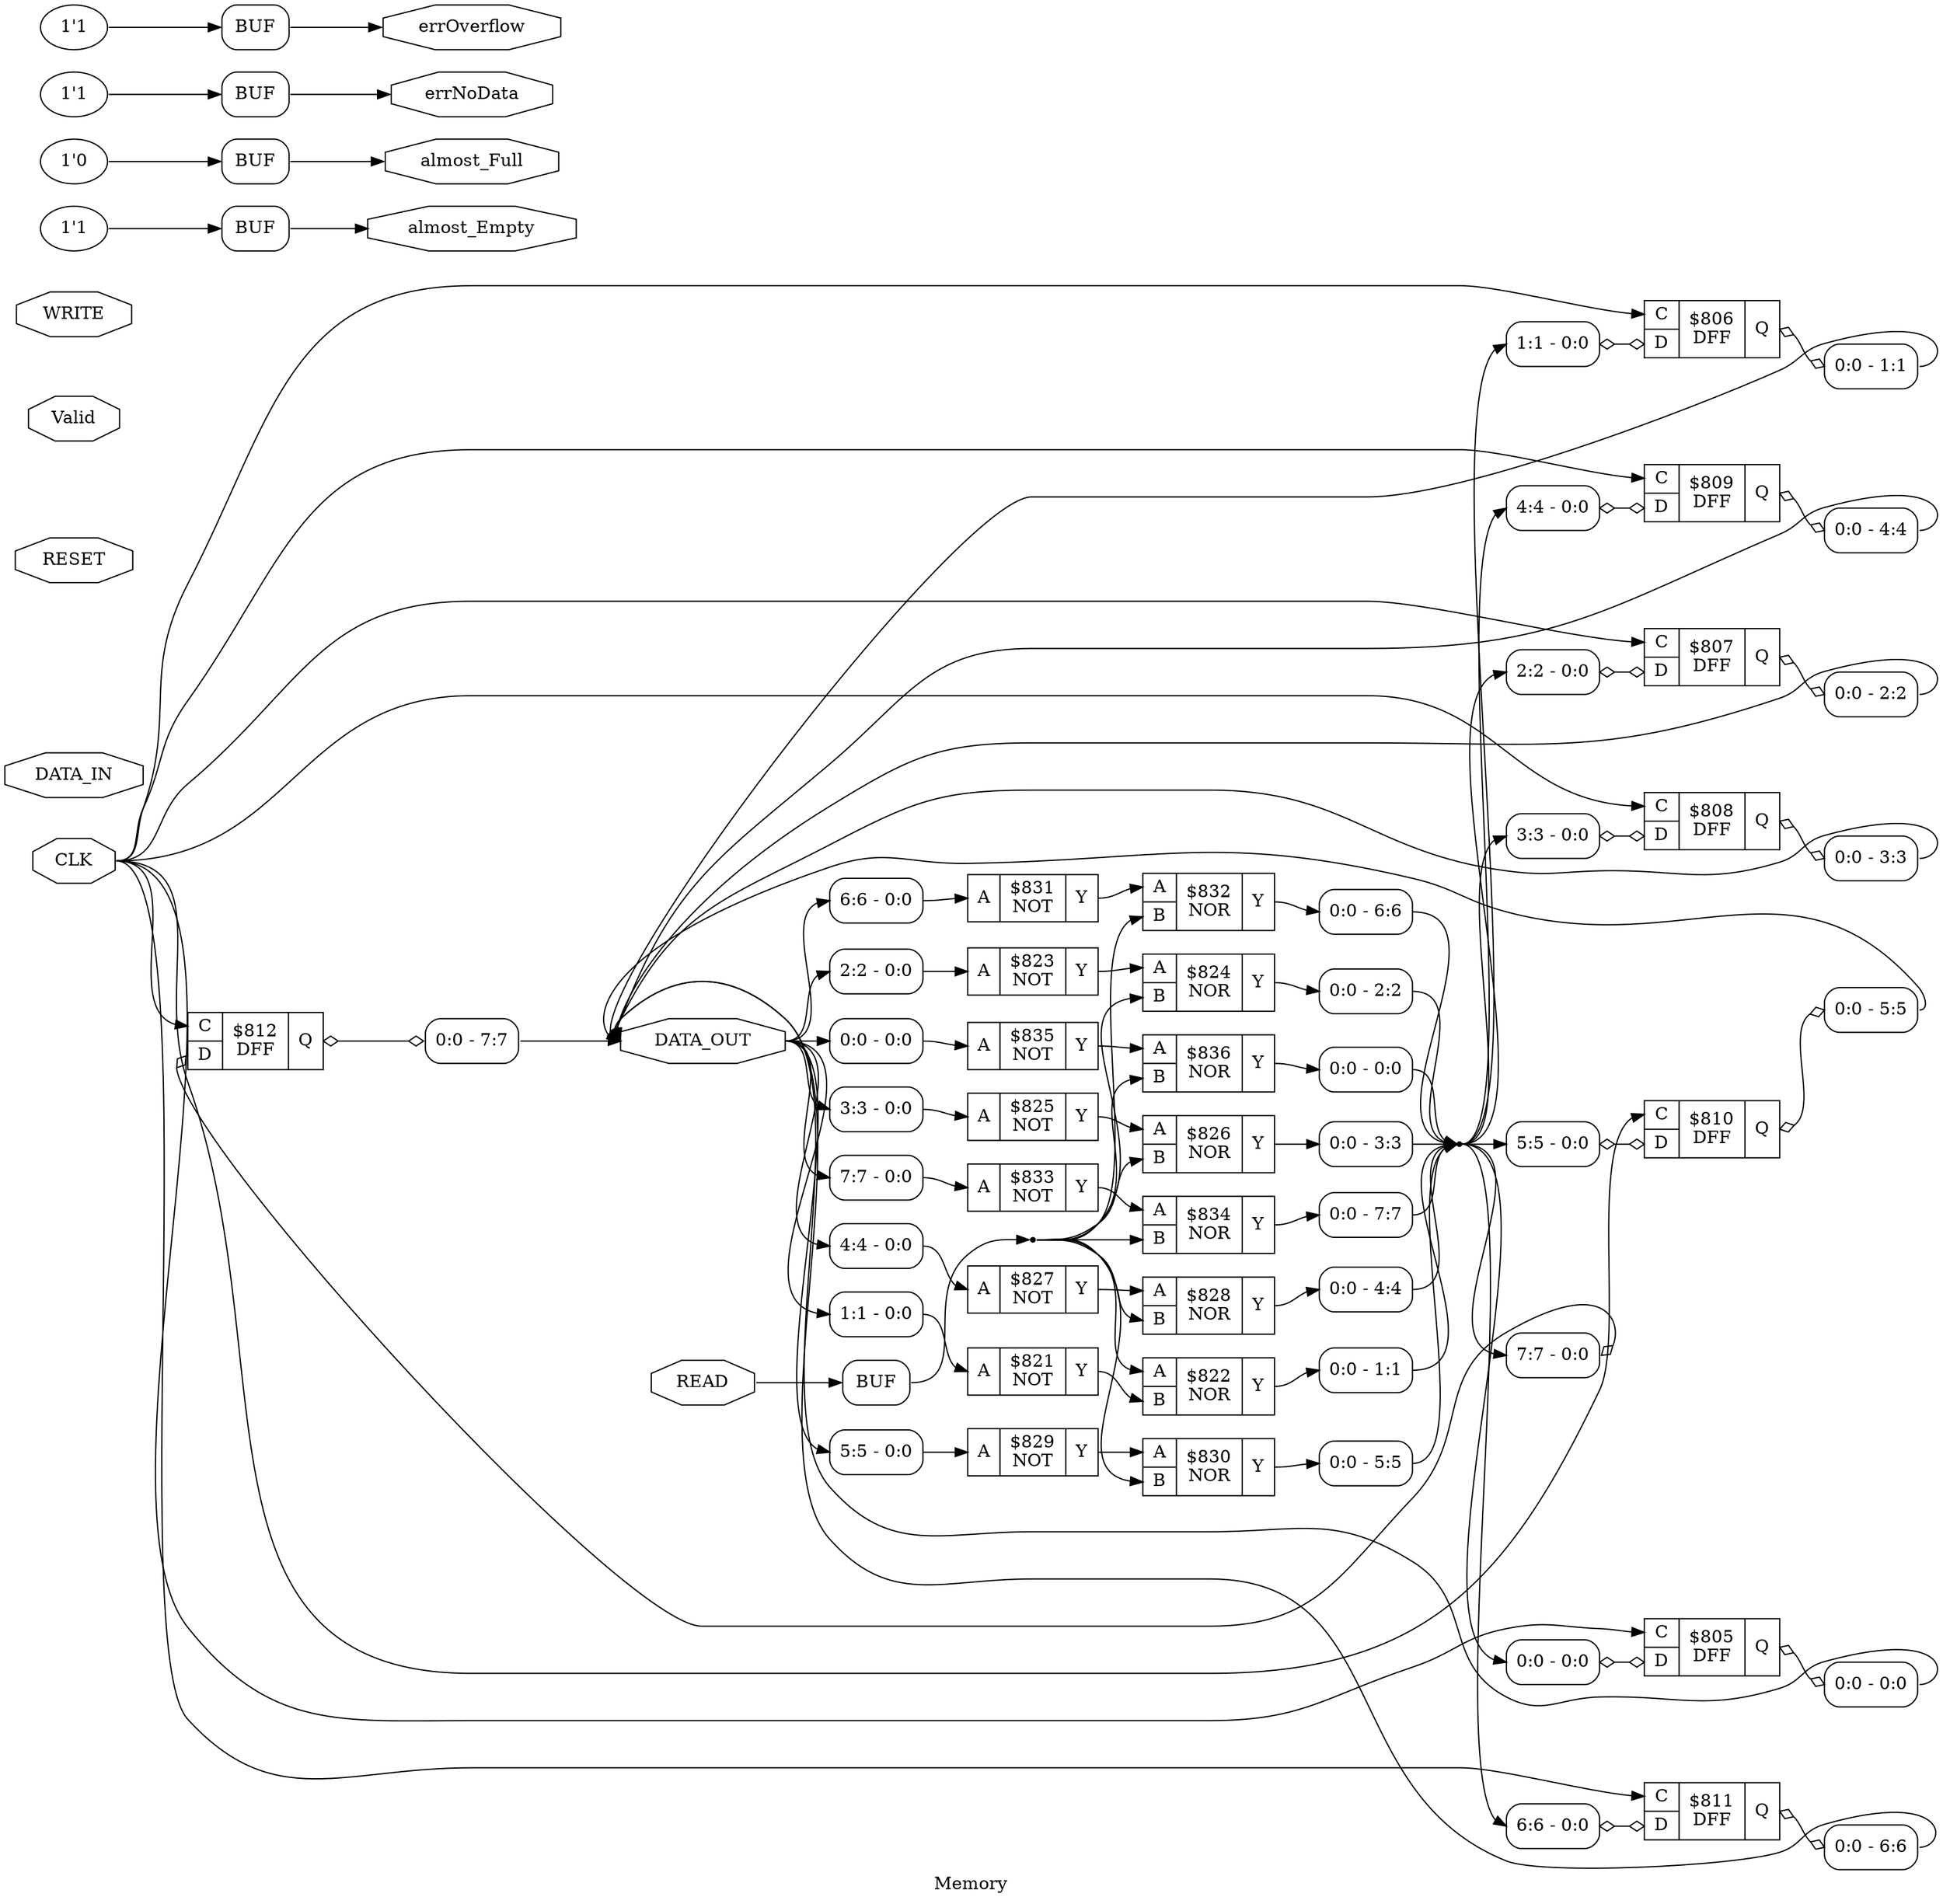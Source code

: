 digraph "Memory" {
label="Memory";
rankdir="LR";
remincross=true;
n29 [ shape=octagon, label="CLK", color="black", fontcolor="black" ];
n30 [ shape=octagon, label="DATA_IN", color="black", fontcolor="black" ];
n31 [ shape=octagon, label="DATA_OUT", color="black", fontcolor="black" ];
n32 [ shape=octagon, label="READ", color="black", fontcolor="black" ];
n33 [ shape=octagon, label="RESET", color="black", fontcolor="black" ];
n34 [ shape=octagon, label="Valid", color="black", fontcolor="black" ];
n35 [ shape=octagon, label="WRITE", color="black", fontcolor="black" ];
n36 [ shape=octagon, label="almost_Empty", color="black", fontcolor="black" ];
n37 [ shape=octagon, label="almost_Full", color="black", fontcolor="black" ];
n38 [ shape=octagon, label="errNoData", color="black", fontcolor="black" ];
n39 [ shape=octagon, label="errOverflow", color="black", fontcolor="black" ];
c42 [ shape=record, label="{{<p40> A}|$821\nNOT|{<p41> Y}}" ];
c44 [ shape=record, label="{{<p40> A|<p43> B}|$822\nNOR|{<p41> Y}}" ];
c45 [ shape=record, label="{{<p40> A}|$823\nNOT|{<p41> Y}}" ];
c46 [ shape=record, label="{{<p40> A|<p43> B}|$824\nNOR|{<p41> Y}}" ];
c47 [ shape=record, label="{{<p40> A}|$825\nNOT|{<p41> Y}}" ];
c48 [ shape=record, label="{{<p40> A|<p43> B}|$826\nNOR|{<p41> Y}}" ];
c49 [ shape=record, label="{{<p40> A}|$827\nNOT|{<p41> Y}}" ];
c50 [ shape=record, label="{{<p40> A|<p43> B}|$828\nNOR|{<p41> Y}}" ];
c51 [ shape=record, label="{{<p40> A}|$829\nNOT|{<p41> Y}}" ];
c52 [ shape=record, label="{{<p40> A|<p43> B}|$830\nNOR|{<p41> Y}}" ];
c53 [ shape=record, label="{{<p40> A}|$831\nNOT|{<p41> Y}}" ];
c54 [ shape=record, label="{{<p40> A|<p43> B}|$832\nNOR|{<p41> Y}}" ];
c55 [ shape=record, label="{{<p40> A}|$833\nNOT|{<p41> Y}}" ];
c56 [ shape=record, label="{{<p40> A|<p43> B}|$834\nNOR|{<p41> Y}}" ];
c57 [ shape=record, label="{{<p40> A}|$835\nNOT|{<p41> Y}}" ];
c58 [ shape=record, label="{{<p40> A|<p43> B}|$836\nNOR|{<p41> Y}}" ];
c62 [ shape=record, label="{{<p59> C|<p60> D}|$812\nDFF|{<p61> Q}}" ];
x0 [ shape=record, style=rounded, label="<s0> 0:0 - 7:7 " ];
c62:p61:e -> x0:w [arrowhead=odiamond, arrowtail=odiamond, dir=both, color="black", label=""];
x1 [ shape=record, style=rounded, label="<s0> 7:7 - 0:0 " ];
x1:e -> c62:p60:w [arrowhead=odiamond, arrowtail=odiamond, dir=both, color="black", label=""];
c63 [ shape=record, label="{{<p59> C|<p60> D}|$805\nDFF|{<p61> Q}}" ];
x2 [ shape=record, style=rounded, label="<s0> 0:0 - 0:0 " ];
c63:p61:e -> x2:w [arrowhead=odiamond, arrowtail=odiamond, dir=both, color="black", label=""];
x3 [ shape=record, style=rounded, label="<s0> 0:0 - 0:0 " ];
x3:e -> c63:p60:w [arrowhead=odiamond, arrowtail=odiamond, dir=both, color="black", label=""];
c64 [ shape=record, label="{{<p59> C|<p60> D}|$806\nDFF|{<p61> Q}}" ];
x4 [ shape=record, style=rounded, label="<s0> 0:0 - 1:1 " ];
c64:p61:e -> x4:w [arrowhead=odiamond, arrowtail=odiamond, dir=both, color="black", label=""];
x5 [ shape=record, style=rounded, label="<s0> 1:1 - 0:0 " ];
x5:e -> c64:p60:w [arrowhead=odiamond, arrowtail=odiamond, dir=both, color="black", label=""];
c65 [ shape=record, label="{{<p59> C|<p60> D}|$807\nDFF|{<p61> Q}}" ];
x6 [ shape=record, style=rounded, label="<s0> 0:0 - 2:2 " ];
c65:p61:e -> x6:w [arrowhead=odiamond, arrowtail=odiamond, dir=both, color="black", label=""];
x7 [ shape=record, style=rounded, label="<s0> 2:2 - 0:0 " ];
x7:e -> c65:p60:w [arrowhead=odiamond, arrowtail=odiamond, dir=both, color="black", label=""];
c66 [ shape=record, label="{{<p59> C|<p60> D}|$808\nDFF|{<p61> Q}}" ];
x8 [ shape=record, style=rounded, label="<s0> 0:0 - 3:3 " ];
c66:p61:e -> x8:w [arrowhead=odiamond, arrowtail=odiamond, dir=both, color="black", label=""];
x9 [ shape=record, style=rounded, label="<s0> 3:3 - 0:0 " ];
x9:e -> c66:p60:w [arrowhead=odiamond, arrowtail=odiamond, dir=both, color="black", label=""];
c67 [ shape=record, label="{{<p59> C|<p60> D}|$809\nDFF|{<p61> Q}}" ];
x10 [ shape=record, style=rounded, label="<s0> 0:0 - 4:4 " ];
c67:p61:e -> x10:w [arrowhead=odiamond, arrowtail=odiamond, dir=both, color="black", label=""];
x11 [ shape=record, style=rounded, label="<s0> 4:4 - 0:0 " ];
x11:e -> c67:p60:w [arrowhead=odiamond, arrowtail=odiamond, dir=both, color="black", label=""];
c68 [ shape=record, label="{{<p59> C|<p60> D}|$810\nDFF|{<p61> Q}}" ];
x12 [ shape=record, style=rounded, label="<s0> 0:0 - 5:5 " ];
c68:p61:e -> x12:w [arrowhead=odiamond, arrowtail=odiamond, dir=both, color="black", label=""];
x13 [ shape=record, style=rounded, label="<s0> 5:5 - 0:0 " ];
x13:e -> c68:p60:w [arrowhead=odiamond, arrowtail=odiamond, dir=both, color="black", label=""];
c69 [ shape=record, label="{{<p59> C|<p60> D}|$811\nDFF|{<p61> Q}}" ];
x14 [ shape=record, style=rounded, label="<s0> 0:0 - 6:6 " ];
c69:p61:e -> x14:w [arrowhead=odiamond, arrowtail=odiamond, dir=both, color="black", label=""];
x15 [ shape=record, style=rounded, label="<s0> 6:6 - 0:0 " ];
x15:e -> c69:p60:w [arrowhead=odiamond, arrowtail=odiamond, dir=both, color="black", label=""];
v16 [ label="1'1" ];
x17 [shape=box, style=rounded, label="BUF"];
v18 [ label="1'0" ];
x19 [shape=box, style=rounded, label="BUF"];
v20 [ label="1'1" ];
x21 [shape=box, style=rounded, label="BUF"];
v22 [ label="1'1" ];
x23 [shape=box, style=rounded, label="BUF"];
x24 [ shape=record, style=rounded, label="<s0> 1:1 - 0:0 " ];
x25 [shape=box, style=rounded, label="BUF"];
x26 [ shape=record, style=rounded, label="<s0> 0:0 - 1:1 " ];
x27 [ shape=record, style=rounded, label="<s0> 2:2 - 0:0 " ];
x28 [ shape=record, style=rounded, label="<s0> 0:0 - 2:2 " ];
x29 [ shape=record, style=rounded, label="<s0> 3:3 - 0:0 " ];
x30 [ shape=record, style=rounded, label="<s0> 0:0 - 3:3 " ];
x31 [ shape=record, style=rounded, label="<s0> 4:4 - 0:0 " ];
x32 [ shape=record, style=rounded, label="<s0> 0:0 - 4:4 " ];
x33 [ shape=record, style=rounded, label="<s0> 5:5 - 0:0 " ];
x34 [ shape=record, style=rounded, label="<s0> 0:0 - 5:5 " ];
x35 [ shape=record, style=rounded, label="<s0> 6:6 - 0:0 " ];
x36 [ shape=record, style=rounded, label="<s0> 0:0 - 6:6 " ];
x37 [ shape=record, style=rounded, label="<s0> 7:7 - 0:0 " ];
x38 [ shape=record, style=rounded, label="<s0> 0:0 - 7:7 " ];
x39 [ shape=record, style=rounded, label="<s0> 0:0 - 0:0 " ];
x40 [ shape=record, style=rounded, label="<s0> 0:0 - 0:0 " ];
x39:e -> c57:p40:w [color="black", label=""];
c44:p41:e -> x26:w [color="black", label=""];
c46:p41:e -> x28:w [color="black", label=""];
c48:p41:e -> x30:w [color="black", label=""];
c50:p41:e -> x32:w [color="black", label=""];
c52:p41:e -> x34:w [color="black", label=""];
c54:p41:e -> x36:w [color="black", label=""];
c56:p41:e -> x38:w [color="black", label=""];
c58:p41:e -> x40:w [color="black", label=""];
c42:p41:e -> c44:p43:w [color="black", label=""];
x24:e -> c42:p40:w [color="black", label=""];
c45:p41:e -> c46:p40:w [color="black", label=""];
c47:p41:e -> c48:p40:w [color="black", label=""];
c49:p41:e -> c50:p40:w [color="black", label=""];
c51:p41:e -> c52:p40:w [color="black", label=""];
c53:p41:e -> c54:p40:w [color="black", label=""];
c55:p41:e -> c56:p40:w [color="black", label=""];
c57:p41:e -> c58:p40:w [color="black", label=""];
n27 [ shape=point ];
x26:s0:e -> n27:w [color="black", label=""];
x28:s0:e -> n27:w [color="black", label=""];
x30:s0:e -> n27:w [color="black", label=""];
x32:s0:e -> n27:w [color="black", label=""];
x34:s0:e -> n27:w [color="black", label=""];
x36:s0:e -> n27:w [color="black", label=""];
x38:s0:e -> n27:w [color="black", label=""];
x40:s0:e -> n27:w [color="black", label=""];
n27:e -> x11:s0:w [color="black", label=""];
n27:e -> x13:s0:w [color="black", label=""];
n27:e -> x15:s0:w [color="black", label=""];
n27:e -> x1:s0:w [color="black", label=""];
n27:e -> x3:s0:w [color="black", label=""];
n27:e -> x5:s0:w [color="black", label=""];
n27:e -> x7:s0:w [color="black", label=""];
n27:e -> x9:s0:w [color="black", label=""];
n29:e -> c62:p59:w [color="black", label=""];
n29:e -> c63:p59:w [color="black", label=""];
n29:e -> c64:p59:w [color="black", label=""];
n29:e -> c65:p59:w [color="black", label=""];
n29:e -> c66:p59:w [color="black", label=""];
n29:e -> c67:p59:w [color="black", label=""];
n29:e -> c68:p59:w [color="black", label=""];
n29:e -> c69:p59:w [color="black", label=""];
n3 [ shape=point ];
x25:e:e -> n3:w [color="black", label=""];
n3:e -> c44:p40:w [color="black", label=""];
n3:e -> c46:p43:w [color="black", label=""];
n3:e -> c48:p43:w [color="black", label=""];
n3:e -> c50:p43:w [color="black", label=""];
n3:e -> c52:p43:w [color="black", label=""];
n3:e -> c54:p43:w [color="black", label=""];
n3:e -> c56:p43:w [color="black", label=""];
n3:e -> c58:p43:w [color="black", label=""];
x0:s0:e -> n31:w [color="black", label=""];
x10:s0:e -> n31:w [color="black", label=""];
x12:s0:e -> n31:w [color="black", label=""];
x14:s0:e -> n31:w [color="black", label=""];
x2:s0:e -> n31:w [color="black", label=""];
x4:s0:e -> n31:w [color="black", label=""];
x6:s0:e -> n31:w [color="black", label=""];
x8:s0:e -> n31:w [color="black", label=""];
n31:e -> x24:s0:w [color="black", label=""];
n31:e -> x27:s0:w [color="black", label=""];
n31:e -> x29:s0:w [color="black", label=""];
n31:e -> x31:s0:w [color="black", label=""];
n31:e -> x33:s0:w [color="black", label=""];
n31:e -> x35:s0:w [color="black", label=""];
n31:e -> x37:s0:w [color="black", label=""];
n31:e -> x39:s0:w [color="black", label=""];
n32:e -> x25:w:w [color="black", label=""];
x17:e:e -> n36:w [color="black", label=""];
x19:e:e -> n37:w [color="black", label=""];
x21:e:e -> n38:w [color="black", label=""];
x23:e:e -> n39:w [color="black", label=""];
x27:e -> c45:p40:w [color="black", label=""];
x29:e -> c47:p40:w [color="black", label=""];
x31:e -> c49:p40:w [color="black", label=""];
x33:e -> c51:p40:w [color="black", label=""];
x35:e -> c53:p40:w [color="black", label=""];
x37:e -> c55:p40:w [color="black", label=""];
v16:e -> x17:w:w [color="black", label=""];
v18:e -> x19:w:w [color="black", label=""];
v20:e -> x21:w:w [color="black", label=""];
v22:e -> x23:w:w [color="black", label=""];
}
